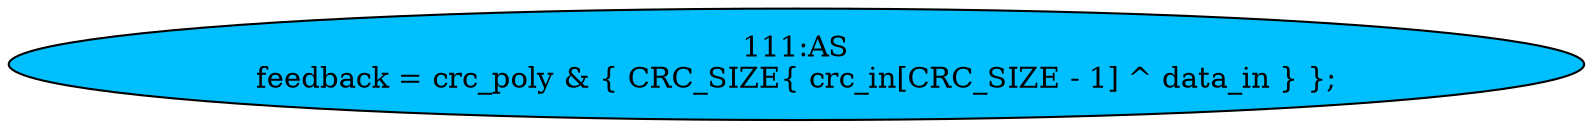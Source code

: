strict digraph "" {
	node [label="\N"];
	"111:AS"	 [ast="<pyverilog.vparser.ast.Assign object at 0x7f8c93cf5050>",
		def_var="['feedback']",
		fillcolor=deepskyblue,
		label="111:AS
feedback = crc_poly & { CRC_SIZE{ crc_in[CRC_SIZE - 1] ^ data_in } };",
		statements="[]",
		style=filled,
		typ=Assign,
		use_var="['crc_poly', 'crc_in', 'data_in']"];
}
